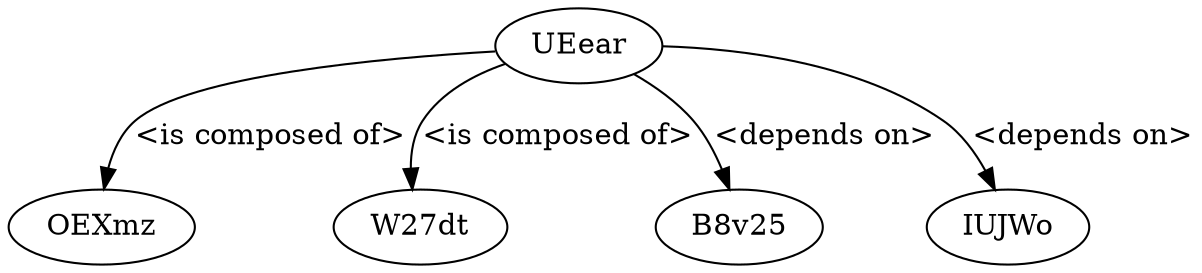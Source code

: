 digraph G {
  OEXmz [ label="OEXmz" ];
  W27dt [ label="W27dt" ];
  B8v25 [ label="B8v25" ];
  IUJWo [ label="IUJWo" ];
  UEear [ label="UEear" ];
  UEear -> OEXmz [ label="<is composed of>" ];
  UEear -> W27dt [ label="<is composed of>" ];
  UEear -> B8v25 [ label="<depends on>" ];
  UEear -> IUJWo [ label="<depends on>" ];
}
